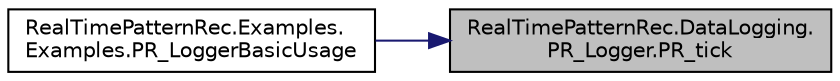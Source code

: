 digraph "RealTimePatternRec.DataLogging.PR_Logger.PR_tick"
{
 // LATEX_PDF_SIZE
  edge [fontname="Helvetica",fontsize="10",labelfontname="Helvetica",labelfontsize="10"];
  node [fontname="Helvetica",fontsize="10",shape=record];
  rankdir="RL";
  Node1 [label="RealTimePatternRec.DataLogging.\lPR_Logger.PR_tick",height=0.2,width=0.4,color="black", fillcolor="grey75", style="filled", fontcolor="black",tooltip="updates data collection variables"];
  Node1 -> Node2 [dir="back",color="midnightblue",fontsize="10",style="solid",fontname="Helvetica"];
  Node2 [label="RealTimePatternRec.Examples.\lExamples.PR_LoggerBasicUsage",height=0.2,width=0.4,color="black", fillcolor="white", style="filled",URL="$class_real_time_pattern_rec_1_1_examples_1_1_examples.html#a095c921794555809e57339be2aa8013d",tooltip=" "];
}
